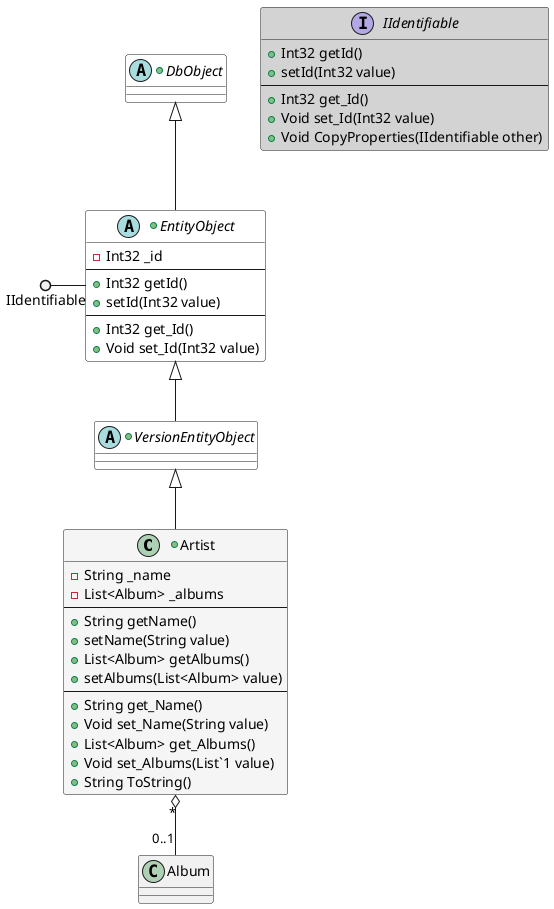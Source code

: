 ﻿//@GeneratedCode
@startuml SEMusicStoreBase.Logic.Entities.Artist
+class Artist #whitesmoke {
    - String _name
    - List<Album> _albums
    ---
     + String getName()
     + setName(String value)
     + List<Album> getAlbums()
     + setAlbums(List<Album> value)
    ---
    + String get_Name()
    + Void set_Name(String value)
    + List<Album> get_Albums()
    + Void set_Albums(List`1 value)
    + String ToString()
}
+abstract class VersionEntityObject #white {
}
+abstract class EntityObject #white {
    - Int32 _id
    ---
     + Int32 getId()
     + setId(Int32 value)
    ---
    + Int32 get_Id()
    + Void set_Id(Int32 value)
}
+abstract class DbObject #white {
}
interface IIdentifiable #lightgrey {
     + Int32 getId()
     + setId(Int32 value)
    ---
    + Int32 get_Id()
    + Void set_Id(Int32 value)
    + Void CopyProperties(IIdentifiable other)
}
VersionEntityObject <|-- Artist
EntityObject <|-- VersionEntityObject
DbObject <|-- EntityObject
IIdentifiable ()- EntityObject
Artist "*" o-- "0..1" Album
@enduml

